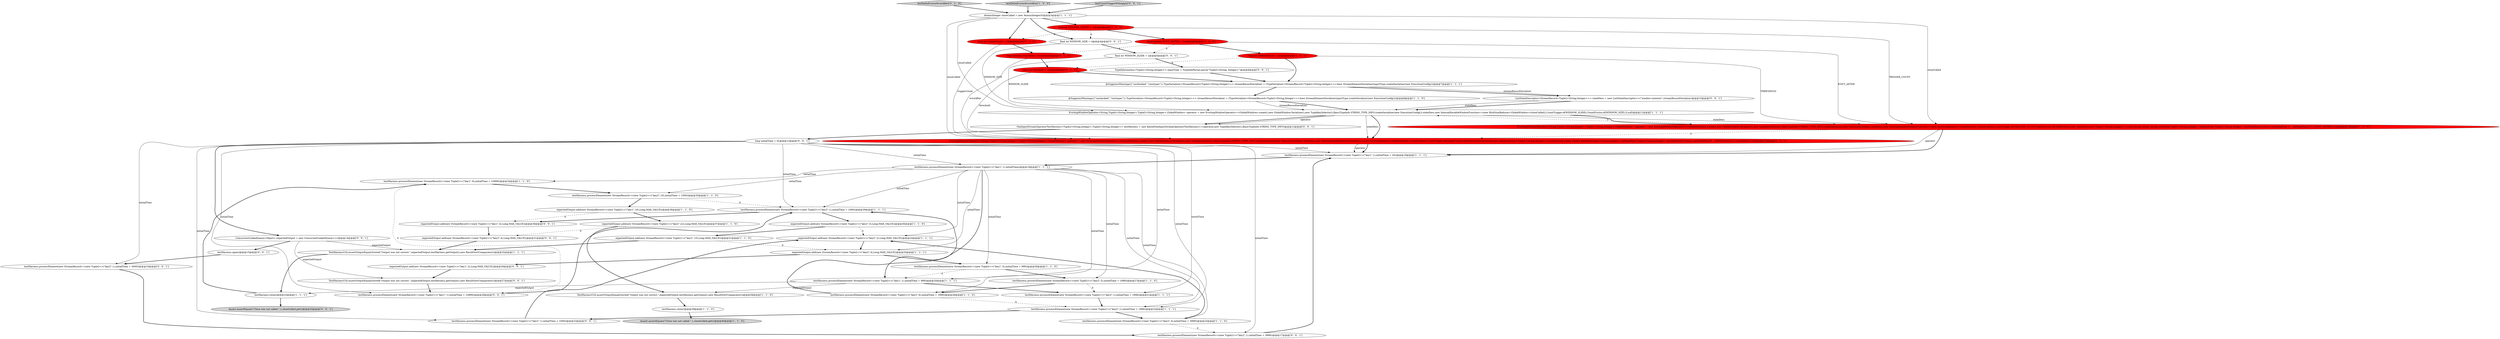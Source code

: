 digraph {
0 [style = filled, label = "final int TRIGGER_COUNT = 2@@@4@@@['1', '0', '0']", fillcolor = red, shape = ellipse image = "AAA1AAABBB1BBB"];
24 [style = filled, label = "expectedOutput.add(new StreamRecord<>(new Tuple2<>(\"key2\",22),Long.MAX_VALUE))@@@37@@@['1', '1', '0']", fillcolor = white, shape = ellipse image = "AAA0AAABBB1BBB"];
33 [style = filled, label = "testDeltaEvictorEvictAfter['0', '1', '0']", fillcolor = lightgray, shape = diamond image = "AAA0AAABBB2BBB"];
47 [style = filled, label = "final int WINDOW_SIZE = 4@@@4@@@['0', '0', '1']", fillcolor = white, shape = ellipse image = "AAA0AAABBB3BBB"];
36 [style = filled, label = "final int threshold = 2@@@6@@@['0', '1', '0']", fillcolor = red, shape = ellipse image = "AAA1AAABBB2BBB"];
17 [style = filled, label = "testHarness.processElement(new StreamRecord<>(new Tuple2<>(\"key1\",9),initialTime + 10999))@@@34@@@['1', '1', '0']", fillcolor = white, shape = ellipse image = "AAA0AAABBB1BBB"];
13 [style = filled, label = "testDeltaEvictorEvictAfter['1', '0', '0']", fillcolor = lightgray, shape = diamond image = "AAA0AAABBB1BBB"];
10 [style = filled, label = "expectedOutput.add(new StreamRecord<>(new Tuple2<>(\"key2\",4),Long.MAX_VALUE))@@@25@@@['1', '1', '1']", fillcolor = white, shape = ellipse image = "AAA0AAABBB1BBB"];
20 [style = filled, label = "testHarness.processElement(new StreamRecord<>(new Tuple2<>(\"key2\",4),initialTime + 3999))@@@23@@@['1', '1', '0']", fillcolor = white, shape = ellipse image = "AAA0AAABBB1BBB"];
2 [style = filled, label = "testHarness.processElement(new StreamRecord<>(new Tuple2<>(\"key2\",10),initialTime + 1000))@@@35@@@['1', '1', '0']", fillcolor = white, shape = ellipse image = "AAA0AAABBB1BBB"];
42 [style = filled, label = "TypeInformation<Tuple2<String,Integer>> inputType = TypeInfoParser.parse(\"Tuple2<String, Integer>\")@@@6@@@['0', '0', '1']", fillcolor = white, shape = ellipse image = "AAA0AAABBB3BBB"];
15 [style = filled, label = "EvictingWindowOperator<String,Tuple2<String,Integer>,Tuple2<String,Integer>,GlobalWindow> operator = new EvictingWindowOperator<>(GlobalWindows.create(),new GlobalWindow.Serializer(),new TupleKeySelector(),BasicTypeInfo.STRING_TYPE_INFO.createSerializer(new ExecutionConfig()),stateDesc,new InternalIterableWindowFunction<>(new RichSumReducer<GlobalWindow>(closeCalled)),CountTrigger.of(TRIGGER_COUNT),DeltaEvictor.of(THRESHOLD,new DeltaFunction<Tuple2<String,Integer>>(){@Override public double getDelta(Tuple2<String,Integer> oldDataPoint,Tuple2<String,Integer> newDataPoint){return newDataPoint.f1 - oldDataPoint.f1}},EVICT_AFTER),0,null)@@@12@@@['1', '0', '0']", fillcolor = red, shape = ellipse image = "AAA1AAABBB1BBB"];
12 [style = filled, label = "testHarness.processElement(new StreamRecord<>(new Tuple2<>(\"key2\",5),initialTime + 1998))@@@27@@@['1', '1', '0']", fillcolor = white, shape = ellipse image = "AAA0AAABBB1BBB"];
11 [style = filled, label = "testHarness.processElement(new StreamRecord<>(new Tuple2<>(\"key2\",6),initialTime + 1999))@@@28@@@['1', '1', '0']", fillcolor = white, shape = ellipse image = "AAA0AAABBB1BBB"];
9 [style = filled, label = "EvictingWindowOperator<String,Tuple2<String,Integer>,Tuple2<String,Integer>,GlobalWindow> operator = new EvictingWindowOperator<>(GlobalWindows.create(),new GlobalWindow.Serializer(),new TupleKeySelector(),BasicTypeInfo.STRING_TYPE_INFO.createSerializer(new ExecutionConfig()),stateDesc,new InternalIterableWindowFunction<>(new RichSumReducer<GlobalWindow>(closeCalled)),CountTrigger.of(WINDOW_SLIDE),CountEvictor.of(WINDOW_SIZE),0,null)@@@11@@@['1', '1', '1']", fillcolor = white, shape = ellipse image = "AAA0AAABBB1BBB"];
22 [style = filled, label = "expectedOutput.add(new StreamRecord<>(new Tuple2<>(\"key2\",2),Long.MAX_VALUE))@@@24@@@['1', '1', '1']", fillcolor = white, shape = ellipse image = "AAA0AAABBB1BBB"];
43 [style = filled, label = "ListStateDescriptor<StreamRecord<Tuple2<String,Integer>>> stateDesc = new ListStateDescriptor<>(\"window-contents\",streamRecordSerializer)@@@10@@@['0', '0', '1']", fillcolor = white, shape = ellipse image = "AAA0AAABBB3BBB"];
52 [style = filled, label = "expectedOutput.add(new StreamRecord<>(new Tuple2<>(\"key1\",2),Long.MAX_VALUE))@@@26@@@['0', '0', '1']", fillcolor = white, shape = ellipse image = "AAA0AAABBB3BBB"];
7 [style = filled, label = "expectedOutput.add(new StreamRecord<>(new Tuple2<>(\"key1\",16),Long.MAX_VALUE))@@@36@@@['1', '1', '0']", fillcolor = white, shape = ellipse image = "AAA0AAABBB1BBB"];
8 [style = filled, label = "testHarness.close()@@@39@@@['1', '1', '0']", fillcolor = white, shape = ellipse image = "AAA0AAABBB1BBB"];
26 [style = filled, label = "testHarness.processElement(new StreamRecord<>(new Tuple2<>(\"key2\",1),initialTime + 1998))@@@21@@@['1', '1', '1']", fillcolor = white, shape = ellipse image = "AAA0AAABBB1BBB"];
3 [style = filled, label = "testHarness.processElement(new StreamRecord<>(new Tuple2<>(\"key1\",1),initialTime + 20))@@@18@@@['1', '1', '1']", fillcolor = white, shape = ellipse image = "AAA0AAABBB1BBB"];
14 [style = filled, label = "@SuppressWarnings({\"unchecked\",\"rawtypes\"}) TypeSerializer<StreamRecord<Tuple2<String,Integer>>> streamRecordSerializer = (TypeSerializer<StreamRecord<Tuple2<String,Integer>>>)new StreamElementSerializer(inputType.createSerializer(new ExecutionConfig()))@@@8@@@['1', '1', '0']", fillcolor = white, shape = ellipse image = "AAA0AAABBB1BBB"];
29 [style = filled, label = "expectedOutput.add(new StreamRecord<>(new Tuple2<>(\"key2\",5),Long.MAX_VALUE))@@@30@@@['1', '1', '0']", fillcolor = white, shape = ellipse image = "AAA0AAABBB1BBB"];
35 [style = filled, label = "final int triggerCount = 2@@@4@@@['0', '1', '0']", fillcolor = red, shape = ellipse image = "AAA1AAABBB2BBB"];
30 [style = filled, label = "testHarness.processElement(new StreamRecord<>(new Tuple2<>(\"key1\",1),initialTime))@@@19@@@['1', '1', '1']", fillcolor = white, shape = ellipse image = "AAA0AAABBB1BBB"];
34 [style = filled, label = "final boolean evictAfter = true@@@5@@@['0', '1', '0']", fillcolor = red, shape = ellipse image = "AAA1AAABBB2BBB"];
40 [style = filled, label = "OneInputStreamOperatorTestHarness<Tuple2<String,Integer>,Tuple2<String,Integer>> testHarness = new KeyedOneInputStreamOperatorTestHarness<>(operator,new TupleKeySelector(),BasicTypeInfo.STRING_TYPE_INFO)@@@12@@@['0', '0', '1']", fillcolor = white, shape = ellipse image = "AAA0AAABBB3BBB"];
25 [style = filled, label = "final int THRESHOLD = 2@@@6@@@['1', '0', '0']", fillcolor = red, shape = ellipse image = "AAA1AAABBB1BBB"];
53 [style = filled, label = "ConcurrentLinkedQueue<Object> expectedOutput = new ConcurrentLinkedQueue<>()@@@14@@@['0', '0', '1']", fillcolor = white, shape = ellipse image = "AAA0AAABBB3BBB"];
5 [style = filled, label = "TestHarnessUtil.assertOutputEqualsSorted(\"Output was not correct.\",expectedOutput,testHarness.getOutput(),new ResultSortComparator())@@@32@@@['1', '1', '1']", fillcolor = white, shape = ellipse image = "AAA0AAABBB1BBB"];
38 [style = filled, label = "testHarness.processElement(new StreamRecord<>(new Tuple2<>(\"key2\",1),initialTime + 1000))@@@23@@@['0', '0', '1']", fillcolor = white, shape = ellipse image = "AAA0AAABBB3BBB"];
46 [style = filled, label = "testHarness.processElement(new StreamRecord<>(new Tuple2<>(\"key2\",1),initialTime + 3999))@@@17@@@['0', '0', '1']", fillcolor = white, shape = ellipse image = "AAA0AAABBB3BBB"];
21 [style = filled, label = "testHarness.processElement(new StreamRecord<>(new Tuple2<>(\"key2\",1),initialTime + 1000))@@@29@@@['1', '1', '1']", fillcolor = white, shape = ellipse image = "AAA0AAABBB1BBB"];
51 [style = filled, label = "expectedOutput.add(new StreamRecord<>(new Tuple2<>(\"key1\",4),Long.MAX_VALUE))@@@30@@@['0', '0', '1']", fillcolor = white, shape = ellipse image = "AAA0AAABBB3BBB"];
1 [style = filled, label = "testHarness.processElement(new StreamRecord<>(new Tuple2<>(\"key2\",1),initialTime + 1999))@@@22@@@['1', '1', '1']", fillcolor = white, shape = ellipse image = "AAA0AAABBB1BBB"];
31 [style = filled, label = "AtomicInteger closeCalled = new AtomicInteger(0)@@@3@@@['1', '1', '1']", fillcolor = white, shape = ellipse image = "AAA0AAABBB1BBB"];
23 [style = filled, label = "@SuppressWarnings({\"unchecked\",\"rawtypes\"}) TypeSerializer<StreamRecord<Tuple2<String,Integer>>> streamRecordSerializer = (TypeSerializer<StreamRecord<Tuple2<String,Integer>>>)new StreamElementSerializer(inputType.createSerializer(new ExecutionConfig()))@@@7@@@['1', '1', '1']", fillcolor = white, shape = ellipse image = "AAA0AAABBB1BBB"];
44 [style = filled, label = "long initialTime = 0L@@@13@@@['0', '0', '1']", fillcolor = white, shape = ellipse image = "AAA0AAABBB3BBB"];
48 [style = filled, label = "testHarness.processElement(new StreamRecord<>(new Tuple2<>(\"key2\",1),initialTime + 3000))@@@16@@@['0', '0', '1']", fillcolor = white, shape = ellipse image = "AAA0AAABBB3BBB"];
19 [style = filled, label = "final boolean EVICT_AFTER = true@@@5@@@['1', '0', '0']", fillcolor = red, shape = ellipse image = "AAA1AAABBB1BBB"];
54 [style = filled, label = "final int WINDOW_SLIDE = 2@@@5@@@['0', '0', '1']", fillcolor = white, shape = ellipse image = "AAA0AAABBB3BBB"];
32 [style = filled, label = "EvictingWindowOperator<String,Tuple2<String,Integer>,Tuple2<String,Integer>,GlobalWindow> operator = new EvictingWindowOperator<>(GlobalWindows.create(),new GlobalWindow.Serializer(),new TupleKeySelector(),BasicTypeInfo.STRING_TYPE_INFO.createSerializer(new ExecutionConfig()),stateDesc,new InternalIterableWindowFunction<>(new RichSumReducer<GlobalWindow>(closeCalled)),CountTrigger.of(triggerCount),DeltaEvictor.of(threshold,new DeltaFunction<Tuple2<String,Integer>>(){@Override public double getDelta(Tuple2<String,Integer> oldDataPoint,Tuple2<String,Integer> newDataPoint){return newDataPoint.f1 - oldDataPoint.f1}},evictAfter),0,null)@@@12@@@['0', '1', '0']", fillcolor = red, shape = ellipse image = "AAA1AAABBB2BBB"];
37 [style = filled, label = "expectedOutput.add(new StreamRecord<>(new Tuple2<>(\"key2\",4),Long.MAX_VALUE))@@@31@@@['0', '0', '1']", fillcolor = white, shape = ellipse image = "AAA0AAABBB3BBB"];
39 [style = filled, label = "Assert.assertEquals(\"Close was not called.\",1,closeCalled.get())@@@34@@@['0', '0', '1']", fillcolor = lightgray, shape = ellipse image = "AAA0AAABBB3BBB"];
6 [style = filled, label = "testHarness.close()@@@33@@@['1', '1', '1']", fillcolor = white, shape = ellipse image = "AAA0AAABBB1BBB"];
27 [style = filled, label = "Assert.assertEquals(\"Close was not called.\",1,closeCalled.get())@@@40@@@['1', '1', '0']", fillcolor = lightgray, shape = ellipse image = "AAA0AAABBB1BBB"];
41 [style = filled, label = "testHarness.open()@@@15@@@['0', '0', '1']", fillcolor = white, shape = ellipse image = "AAA0AAABBB3BBB"];
28 [style = filled, label = "expectedOutput.add(new StreamRecord<>(new Tuple2<>(\"key2\",15),Long.MAX_VALUE))@@@31@@@['1', '1', '0']", fillcolor = white, shape = ellipse image = "AAA0AAABBB1BBB"];
49 [style = filled, label = "testHarness.processElement(new StreamRecord<>(new Tuple2<>(\"key1\",1),initialTime + 10999))@@@28@@@['0', '0', '1']", fillcolor = white, shape = ellipse image = "AAA0AAABBB3BBB"];
45 [style = filled, label = "TestHarnessUtil.assertOutputEqualsSorted(\"Output was not correct.\",expectedOutput,testHarness.getOutput(),new ResultSortComparator())@@@27@@@['0', '0', '1']", fillcolor = white, shape = ellipse image = "AAA0AAABBB3BBB"];
16 [style = filled, label = "testHarness.processElement(new StreamRecord<>(new Tuple2<>(\"key1\",1),initialTime + 999))@@@20@@@['1', '1', '1']", fillcolor = white, shape = ellipse image = "AAA0AAABBB1BBB"];
18 [style = filled, label = "TestHarnessUtil.assertOutputEqualsSorted(\"Output was not correct.\",expectedOutput,testHarness.getOutput(),new ResultSortComparator())@@@38@@@['1', '1', '0']", fillcolor = white, shape = ellipse image = "AAA0AAABBB1BBB"];
50 [style = filled, label = "testCountTriggerWithApply['0', '0', '1']", fillcolor = lightgray, shape = diamond image = "AAA0AAABBB3BBB"];
4 [style = filled, label = "testHarness.processElement(new StreamRecord<>(new Tuple2<>(\"key1\",5),initialTime + 999))@@@26@@@['1', '1', '0']", fillcolor = white, shape = ellipse image = "AAA0AAABBB1BBB"];
42->23 [style = bold, label=""];
21->51 [style = bold, label=""];
4->16 [style = dashed, label="0"];
15->9 [style = dashed, label="0"];
30->17 [style = solid, label="initialTime"];
53->5 [style = solid, label="expectedOutput"];
53->45 [style = solid, label="expectedOutput"];
29->22 [style = dashed, label="0"];
1->20 [style = bold, label=""];
0->47 [style = dashed, label="0"];
44->53 [style = bold, label=""];
37->5 [style = bold, label=""];
12->26 [style = dashed, label="0"];
41->48 [style = bold, label=""];
19->34 [style = dashed, label="0"];
20->46 [style = dashed, label="0"];
31->35 [style = bold, label=""];
25->36 [style = dashed, label="0"];
44->38 [style = solid, label="initialTime"];
31->9 [style = solid, label="closeCalled"];
44->1 [style = solid, label="initialTime"];
53->41 [style = bold, label=""];
16->6 [style = solid, label="expectedOutput"];
14->9 [style = bold, label=""];
13->31 [style = bold, label=""];
8->27 [style = bold, label=""];
3->30 [style = bold, label=""];
32->3 [style = bold, label=""];
1->38 [style = bold, label=""];
9->40 [style = bold, label=""];
28->5 [style = bold, label=""];
19->54 [style = dashed, label="0"];
30->1 [style = solid, label="initialTime"];
0->19 [style = bold, label=""];
26->1 [style = bold, label=""];
9->32 [style = bold, label=""];
12->11 [style = bold, label=""];
16->26 [style = bold, label=""];
52->45 [style = bold, label=""];
30->12 [style = solid, label="initialTime"];
24->18 [style = bold, label=""];
44->49 [style = solid, label="initialTime"];
19->25 [style = bold, label=""];
30->21 [style = solid, label="initialTime"];
23->14 [style = bold, label=""];
30->22 [style = solid, label="initialTime"];
7->24 [style = bold, label=""];
21->29 [style = bold, label=""];
5->6 [style = bold, label=""];
17->2 [style = bold, label=""];
47->54 [style = bold, label=""];
2->21 [style = dashed, label="0"];
50->31 [style = bold, label=""];
34->36 [style = bold, label=""];
31->47 [style = bold, label=""];
7->51 [style = dashed, label="0"];
0->35 [style = dashed, label="0"];
35->34 [style = bold, label=""];
6->39 [style = bold, label=""];
14->9 [style = solid, label="streamRecordSerializer"];
6->17 [style = bold, label=""];
31->0 [style = bold, label=""];
25->15 [style = solid, label="THRESHOLD"];
44->3 [style = solid, label="initialTime"];
11->21 [style = bold, label=""];
23->43 [style = bold, label=""];
15->32 [style = dashed, label="0"];
19->15 [style = solid, label="EVICT_AFTER"];
30->20 [style = solid, label="initialTime"];
44->48 [style = solid, label="initialTime"];
15->3 [style = bold, label=""];
35->32 [style = solid, label="triggerCount"];
43->9 [style = bold, label=""];
9->32 [style = solid, label="stateDesc"];
47->9 [style = solid, label="WINDOW_SIZE"];
54->42 [style = bold, label=""];
48->46 [style = bold, label=""];
24->37 [style = dashed, label="0"];
51->37 [style = bold, label=""];
32->3 [style = solid, label="operator"];
23->43 [style = solid, label="streamRecordSerializer"];
22->10 [style = bold, label=""];
4->12 [style = bold, label=""];
18->8 [style = bold, label=""];
44->26 [style = solid, label="initialTime"];
46->3 [style = bold, label=""];
40->44 [style = bold, label=""];
54->9 [style = solid, label="WINDOW_SLIDE"];
25->23 [style = bold, label=""];
45->49 [style = bold, label=""];
31->15 [style = solid, label="closeCalled"];
36->32 [style = solid, label="threshold"];
34->32 [style = solid, label="evictAfter"];
17->49 [style = dashed, label="0"];
9->15 [style = solid, label="stateDesc"];
10->52 [style = bold, label=""];
49->21 [style = bold, label=""];
20->22 [style = bold, label=""];
29->28 [style = bold, label=""];
16->18 [style = solid, label="expectedOutput"];
9->40 [style = solid, label="operator"];
44->30 [style = solid, label="initialTime"];
11->1 [style = dashed, label="0"];
36->23 [style = bold, label=""];
30->10 [style = solid, label="initialTime"];
44->16 [style = solid, label="initialTime"];
9->15 [style = bold, label=""];
10->4 [style = bold, label=""];
33->31 [style = bold, label=""];
44->21 [style = solid, label="initialTime"];
15->3 [style = solid, label="operator"];
2->7 [style = bold, label=""];
30->2 [style = solid, label="initialTime"];
38->22 [style = bold, label=""];
43->9 [style = solid, label="stateDesc"];
30->16 [style = bold, label=""];
44->46 [style = solid, label="initialTime"];
0->15 [style = solid, label="TRIGGER_COUNT"];
30->4 [style = solid, label="initialTime"];
31->32 [style = solid, label="closeCalled"];
28->10 [style = dashed, label="0"];
30->11 [style = solid, label="initialTime"];
}
